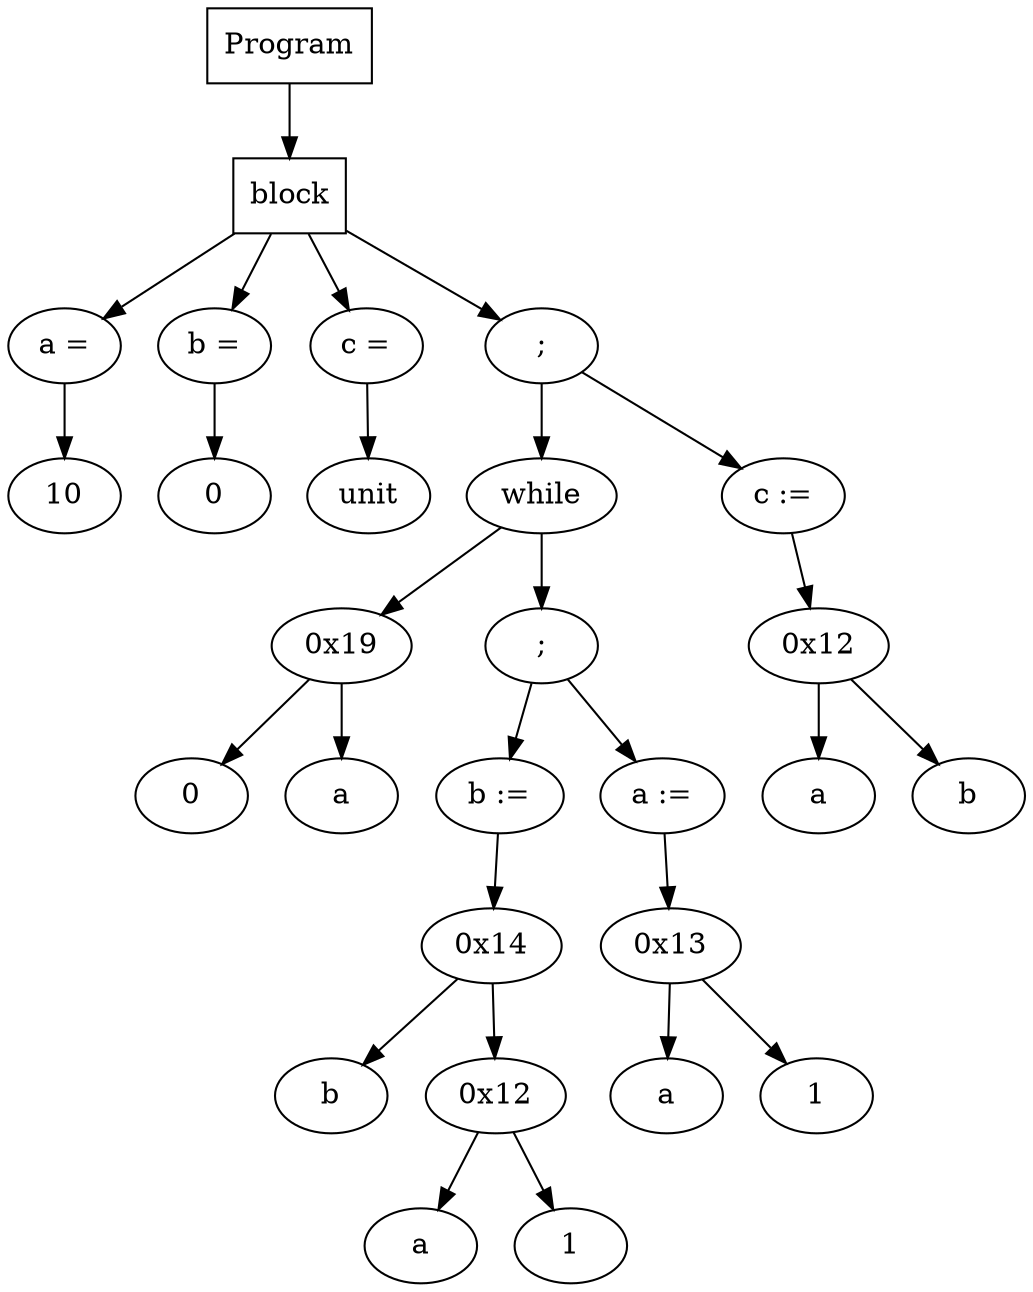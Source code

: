 digraph AST {
1 [label="10"];
2 [label="a ="];
2 -> 1
3 [label="0"];
4 [label="b ="];
4 -> 3
5 [label="unit"];
6 [label="c ="];
6 -> 5
7 [label="0"];
8 [label="a"];
9 [label="0x19"];
9 -> 7
9 -> 8
10 [label="b"];
11 [label="a"];
12 [label="1"];
13 [label="0x12"];
13 -> 11
13 -> 12
14 [label="0x14"];
14 -> 10
14 -> 13
15 [label="b :="];
15 -> 14
16 [label="a"];
17 [label="1"];
18 [label="0x13"];
18 -> 16
18 -> 17
19 [label="a :="];
19 -> 18
20 [label=";"];
20 -> 15
20 -> 19
21 [label="while"];
21 -> 9
21 -> 20
22 [label="a"];
23 [label="b"];
24 [label="0x12"];
24 -> 22
24 -> 23
25 [label="c :="];
25 -> 24
26 [label=";"];
26 -> 21
26 -> 25
27 [shape=box, label="block"];
27 -> 2
27 -> 4
27 -> 6
27 -> 26
28 [shape=box, label="Program"];
28 -> 27
}
